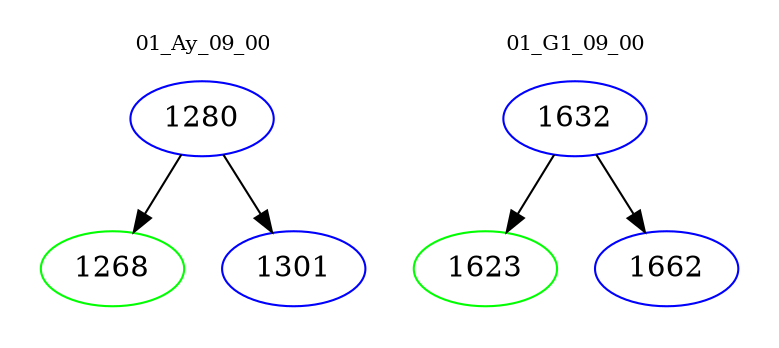 digraph{
subgraph cluster_0 {
color = white
label = "01_Ay_09_00";
fontsize=10;
T0_1280 [label="1280", color="blue"]
T0_1280 -> T0_1268 [color="black"]
T0_1268 [label="1268", color="green"]
T0_1280 -> T0_1301 [color="black"]
T0_1301 [label="1301", color="blue"]
}
subgraph cluster_1 {
color = white
label = "01_G1_09_00";
fontsize=10;
T1_1632 [label="1632", color="blue"]
T1_1632 -> T1_1623 [color="black"]
T1_1623 [label="1623", color="green"]
T1_1632 -> T1_1662 [color="black"]
T1_1662 [label="1662", color="blue"]
}
}
